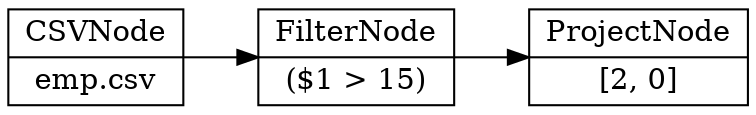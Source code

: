 digraph example1 {
    node [shape=record];
    rankdir=LR;
    splines=polyline;
    nodesep=0.5;
    Node0[label="CSVNode|emp.csv"];
    Node1[label="FilterNode|($1 &gt; 15)"];
    Node0 -> Node1;
    Node2[label="ProjectNode|[2, 0]"];
    Node1 -> Node2;
}
